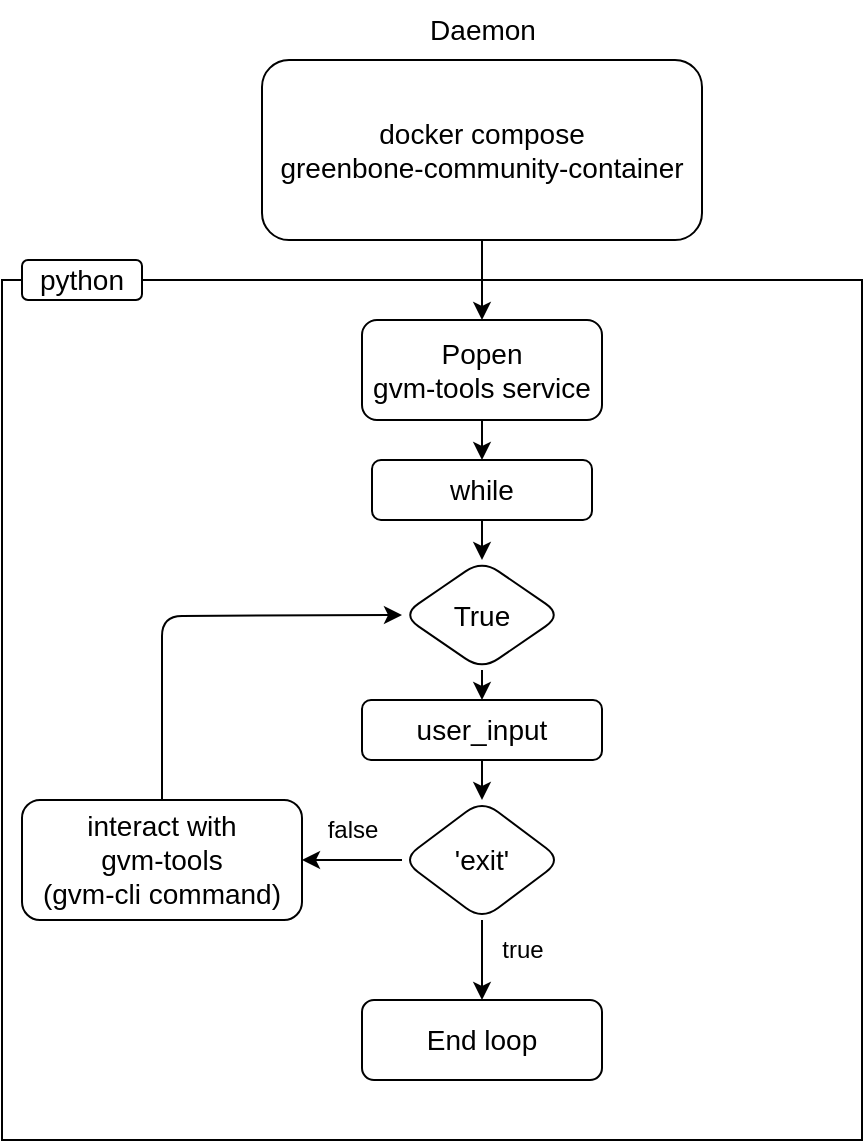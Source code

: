 <mxfile>
    <diagram id="OVotnngV8P-n43VD7CaG" name="Page-1">
        <mxGraphModel dx="1072" dy="571" grid="1" gridSize="10" guides="1" tooltips="1" connect="1" arrows="1" fold="1" page="1" pageScale="1" pageWidth="850" pageHeight="1100" math="0" shadow="0">
            <root>
                <mxCell id="0"/>
                <mxCell id="1" parent="0"/>
                <mxCell id="4" value="" style="whiteSpace=wrap;html=1;aspect=fixed;fontSize=14;" parent="1" vertex="1">
                    <mxGeometry x="280" y="220" width="430" height="430" as="geometry"/>
                </mxCell>
                <mxCell id="10" style="edgeStyle=none;html=1;fontSize=14;" parent="1" source="2" target="3" edge="1">
                    <mxGeometry relative="1" as="geometry"/>
                </mxCell>
                <mxCell id="2" value="&lt;font style=&quot;font-size: 14px;&quot;&gt;docker compose&lt;br&gt;greenbone-community-container&lt;br&gt;&lt;/font&gt;" style="rounded=1;whiteSpace=wrap;html=1;" parent="1" vertex="1">
                    <mxGeometry x="410" y="110" width="220" height="90" as="geometry"/>
                </mxCell>
                <mxCell id="5" value="Daemon" style="text;html=1;align=center;verticalAlign=middle;resizable=0;points=[];autosize=1;strokeColor=none;fillColor=none;fontSize=14;" parent="1" vertex="1">
                    <mxGeometry x="480" y="80" width="80" height="30" as="geometry"/>
                </mxCell>
                <mxCell id="13" style="edgeStyle=none;html=1;fontSize=14;entryX=0.5;entryY=0;entryDx=0;entryDy=0;" parent="1" source="3" target="12" edge="1">
                    <mxGeometry relative="1" as="geometry">
                        <mxPoint x="520" y="370" as="targetPoint"/>
                    </mxGeometry>
                </mxCell>
                <mxCell id="3" value="Popen&lt;br&gt;gvm-tools service" style="rounded=1;whiteSpace=wrap;html=1;fontSize=14;" parent="1" vertex="1">
                    <mxGeometry x="460" y="240" width="120" height="50" as="geometry"/>
                </mxCell>
                <mxCell id="11" value="python" style="rounded=1;whiteSpace=wrap;html=1;fontSize=14;" parent="1" vertex="1">
                    <mxGeometry x="290" y="210" width="60" height="20" as="geometry"/>
                </mxCell>
                <mxCell id="17" value="" style="edgeStyle=none;html=1;" parent="1" source="12" target="16" edge="1">
                    <mxGeometry relative="1" as="geometry"/>
                </mxCell>
                <mxCell id="12" value="while" style="rounded=1;whiteSpace=wrap;html=1;fontSize=14;" parent="1" vertex="1">
                    <mxGeometry x="465" y="310" width="110" height="30" as="geometry"/>
                </mxCell>
                <mxCell id="19" value="" style="edgeStyle=none;html=1;" parent="1" source="16" target="18" edge="1">
                    <mxGeometry relative="1" as="geometry"/>
                </mxCell>
                <mxCell id="16" value="True" style="rhombus;whiteSpace=wrap;html=1;fontSize=14;rounded=1;" parent="1" vertex="1">
                    <mxGeometry x="480" y="360" width="80" height="55" as="geometry"/>
                </mxCell>
                <mxCell id="21" value="" style="edgeStyle=none;html=1;" parent="1" source="18" target="20" edge="1">
                    <mxGeometry relative="1" as="geometry"/>
                </mxCell>
                <mxCell id="18" value="user_input" style="whiteSpace=wrap;html=1;fontSize=14;rounded=1;" parent="1" vertex="1">
                    <mxGeometry x="460" y="430" width="120" height="30" as="geometry"/>
                </mxCell>
                <mxCell id="23" value="" style="edgeStyle=none;html=1;" parent="1" source="20" target="22" edge="1">
                    <mxGeometry relative="1" as="geometry"/>
                </mxCell>
                <mxCell id="25" value="" style="edgeStyle=none;html=1;" parent="1" source="20" target="24" edge="1">
                    <mxGeometry relative="1" as="geometry"/>
                </mxCell>
                <mxCell id="20" value="'exit'" style="rhombus;whiteSpace=wrap;html=1;fontSize=14;rounded=1;" parent="1" vertex="1">
                    <mxGeometry x="480" y="480" width="80" height="60" as="geometry"/>
                </mxCell>
                <mxCell id="26" style="edgeStyle=none;html=1;entryX=0;entryY=0.5;entryDx=0;entryDy=0;" parent="1" source="22" target="16" edge="1">
                    <mxGeometry relative="1" as="geometry">
                        <mxPoint x="460" y="445" as="targetPoint"/>
                        <Array as="points">
                            <mxPoint x="360" y="388"/>
                        </Array>
                    </mxGeometry>
                </mxCell>
                <mxCell id="22" value="interact with&lt;br&gt;gvm-tools&lt;br&gt;(gvm-cli command)" style="rounded=1;whiteSpace=wrap;html=1;fontSize=14;" parent="1" vertex="1">
                    <mxGeometry x="290" y="480" width="140" height="60" as="geometry"/>
                </mxCell>
                <mxCell id="24" value="End loop" style="whiteSpace=wrap;html=1;fontSize=14;rounded=1;" parent="1" vertex="1">
                    <mxGeometry x="460" y="580" width="120" height="40" as="geometry"/>
                </mxCell>
                <mxCell id="27" value="false" style="text;html=1;align=center;verticalAlign=middle;resizable=0;points=[];autosize=1;strokeColor=none;fillColor=none;" parent="1" vertex="1">
                    <mxGeometry x="430" y="480" width="50" height="30" as="geometry"/>
                </mxCell>
                <mxCell id="28" value="true" style="text;html=1;align=center;verticalAlign=middle;resizable=0;points=[];autosize=1;strokeColor=none;fillColor=none;" parent="1" vertex="1">
                    <mxGeometry x="520" y="540" width="40" height="30" as="geometry"/>
                </mxCell>
            </root>
        </mxGraphModel>
    </diagram>
</mxfile>